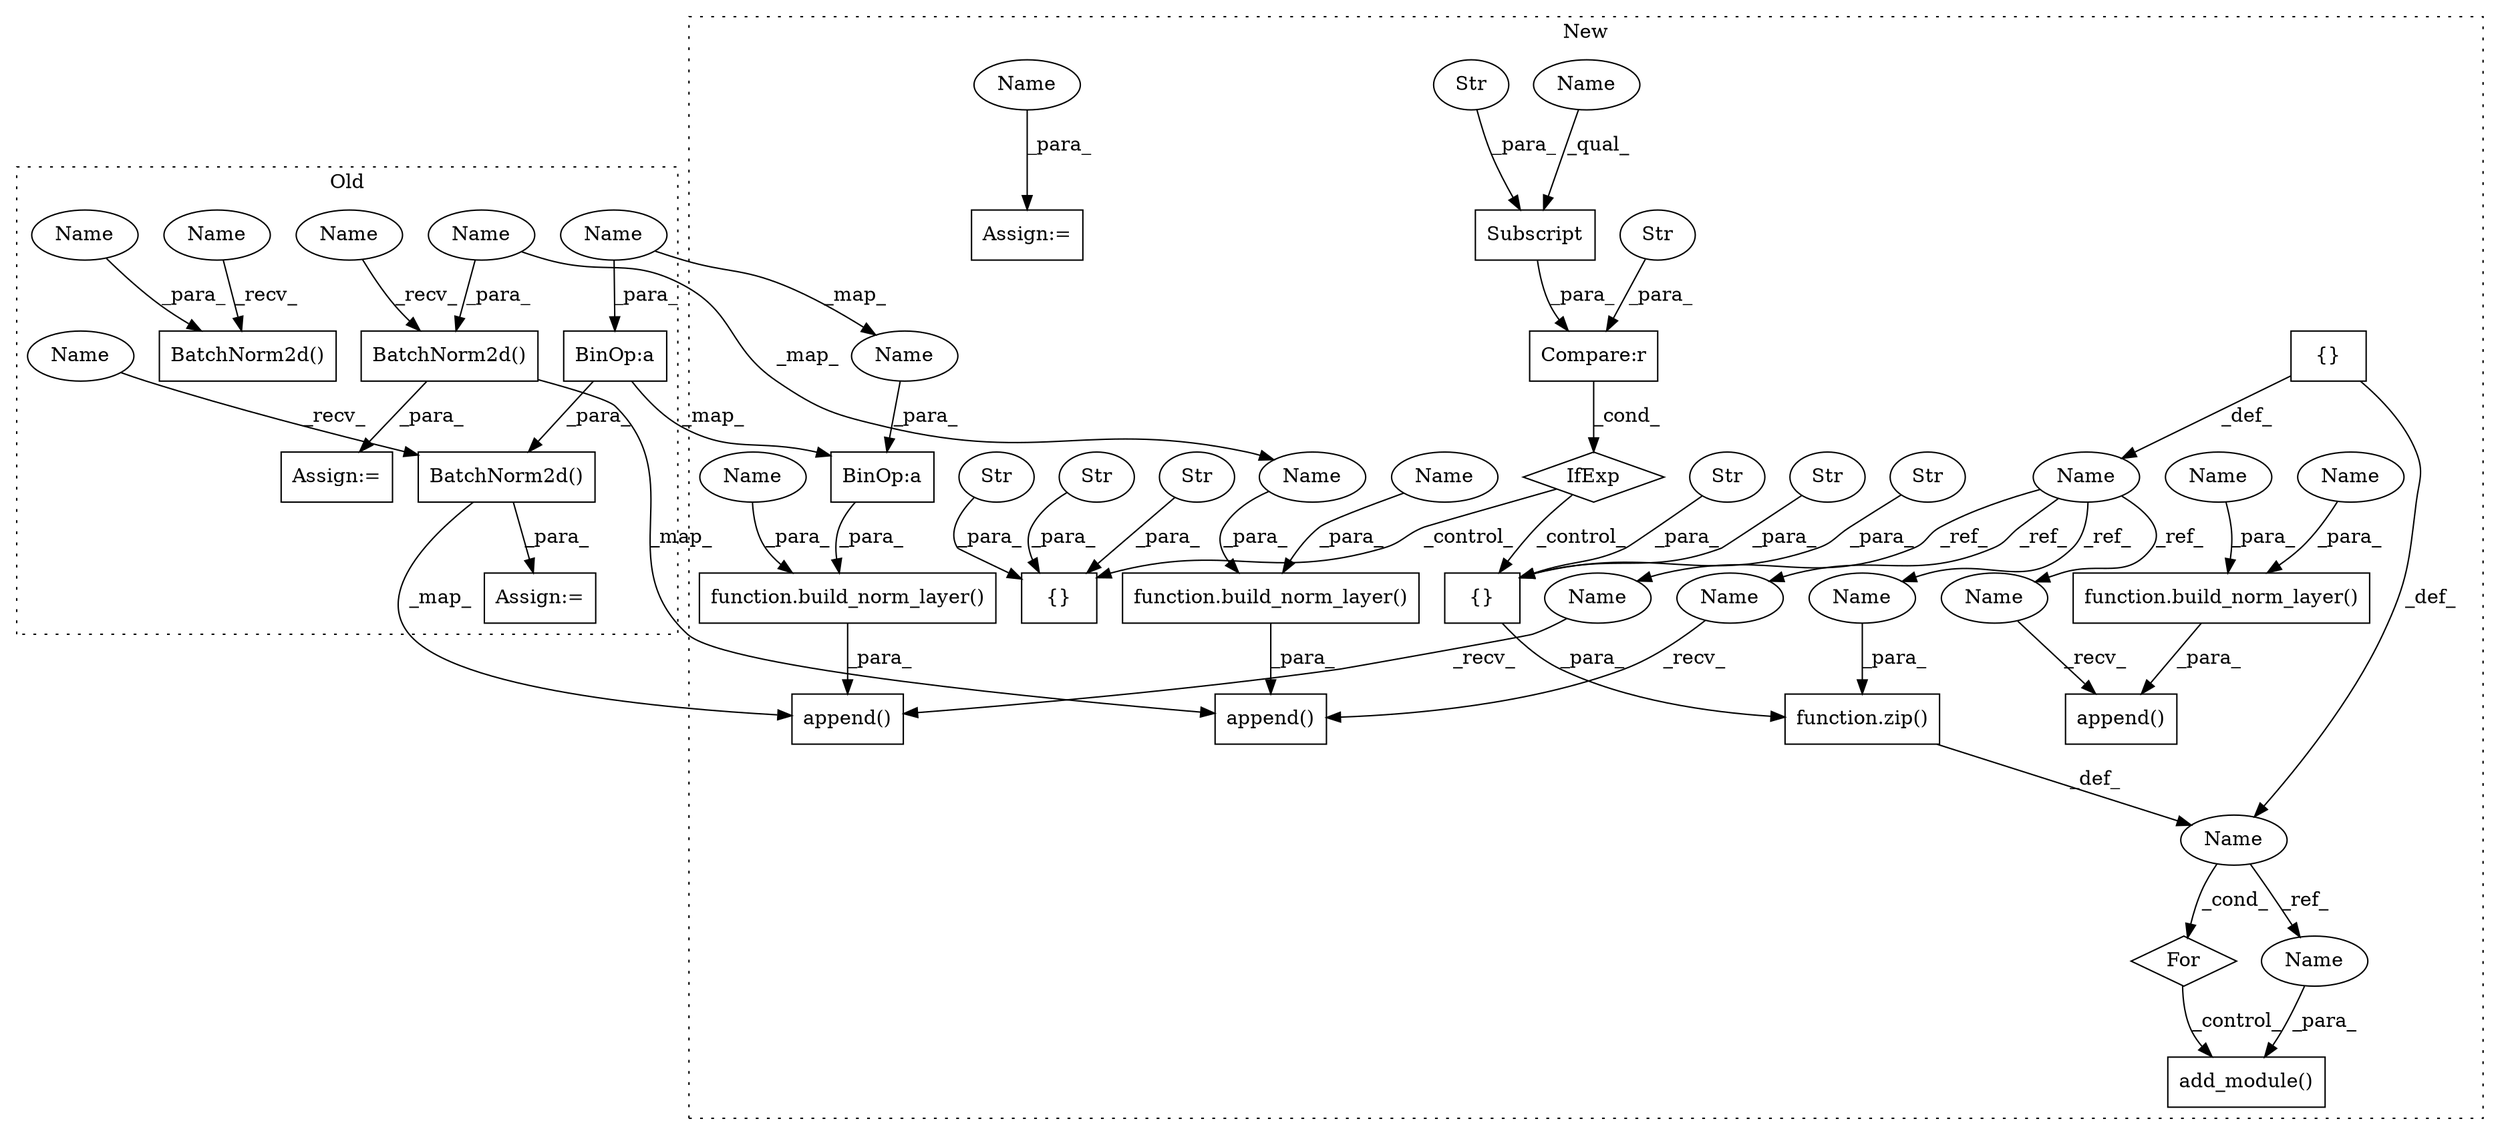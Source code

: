 digraph G {
subgraph cluster0 {
1 [label="BatchNorm2d()" a="75" s="2556,2577" l="15,1" shape="box"];
24 [label="BatchNorm2d()" a="75" s="2598,2619" l="15,1" shape="box"];
27 [label="BinOp:a" a="82" s="2765" l="3" shape="box"];
29 [label="BatchNorm2d()" a="75" s="2744,2782" l="15,1" shape="box"];
31 [label="Assign:=" a="68" s="2595" l="3" shape="box"];
32 [label="Assign:=" a="68" s="2741" l="3" shape="box"];
38 [label="Name" a="87" s="2744" l="2" shape="ellipse"];
39 [label="Name" a="87" s="2556" l="2" shape="ellipse"];
40 [label="Name" a="87" s="2598" l="2" shape="ellipse"];
41 [label="Name" a="87" s="2571" l="6" shape="ellipse"];
42 [label="Name" a="87" s="2613" l="6" shape="ellipse"];
43 [label="Name" a="87" s="2759" l="6" shape="ellipse"];
label = "Old";
style="dotted";
}
subgraph cluster1 {
2 [label="{}" a="59" s="3374,3394" l="1,0" shape="box"];
3 [label="For" a="107" s="3405,3457" l="4,14" shape="diamond"];
4 [label="function.zip()" a="75" s="3424,3456" l="4,1" shape="box"];
5 [label="{}" a="59" s="3054,3054" l="2,1" shape="box"];
6 [label="Compare:r" a="40" s="3316" l="25" shape="box"];
7 [label="Str" a="66" s="3337" l="4" shape="ellipse"];
8 [label="Str" a="66" s="3389" l="5" shape="ellipse"];
9 [label="Str" a="66" s="3375" l="5" shape="ellipse"];
10 [label="Subscript" a="63" s="3316,0" l="17,0" shape="box"];
11 [label="Str" a="66" s="3326" l="6" shape="ellipse"];
12 [label="{}" a="59" s="3291,3311" l="1,0" shape="box"];
13 [label="Str" a="66" s="3292" l="5" shape="ellipse"];
14 [label="Str" a="66" s="3306" l="5" shape="ellipse"];
15 [label="IfExp" a="51" s="3312,3341" l="4,33" shape="diamond"];
16 [label="function.build_norm_layer()" a="75" s="3148,3182" l="17,1" shape="box"];
17 [label="function.build_norm_layer()" a="75" s="3084,3118" l="17,1" shape="box"];
18 [label="append()" a="75" s="3129,3183" l="19,1" shape="box"];
19 [label="Name" a="87" s="3040" l="11" shape="ellipse"];
20 [label="add_module()" a="75" s="3471,3498" l="16,1" shape="box"];
21 [label="Name" a="87" s="3415" l="5" shape="ellipse"];
22 [label="Str" a="66" s="3299" l="5" shape="ellipse"];
23 [label="Str" a="66" s="3382" l="5" shape="ellipse"];
25 [label="append()" a="75" s="3065,3119" l="19,1" shape="box"];
26 [label="BinOp:a" a="82" s="3246" l="1" shape="box"];
28 [label="append()" a="75" s="3193,3262" l="19,1" shape="box"];
30 [label="function.build_norm_layer()" a="75" s="3212,3261" l="17,1" shape="box"];
33 [label="Assign:=" a="68" s="3799" l="3" shape="box"];
34 [label="Name" a="87" s="3129" l="11" shape="ellipse"];
35 [label="Name" a="87" s="3065" l="11" shape="ellipse"];
36 [label="Name" a="87" s="3445" l="11" shape="ellipse"];
37 [label="Name" a="87" s="3193" l="11" shape="ellipse"];
44 [label="Name" a="87" s="3802" l="9" shape="ellipse"];
45 [label="Name" a="87" s="3101" l="9" shape="ellipse"];
46 [label="Name" a="87" s="3316" l="9" shape="ellipse"];
47 [label="Name" a="87" s="3165" l="9" shape="ellipse"];
48 [label="Name" a="87" s="3229" l="9" shape="ellipse"];
49 [label="Name" a="87" s="3493" l="5" shape="ellipse"];
50 [label="Name" a="87" s="3176" l="6" shape="ellipse"];
51 [label="Name" a="87" s="3112" l="6" shape="ellipse"];
52 [label="Name" a="87" s="3240" l="6" shape="ellipse"];
label = "New";
style="dotted";
}
2 -> 4 [label="_para_"];
3 -> 20 [label="_control_"];
4 -> 21 [label="_def_"];
5 -> 21 [label="_def_"];
5 -> 19 [label="_def_"];
6 -> 15 [label="_cond_"];
7 -> 6 [label="_para_"];
8 -> 2 [label="_para_"];
9 -> 2 [label="_para_"];
10 -> 6 [label="_para_"];
11 -> 10 [label="_para_"];
13 -> 12 [label="_para_"];
14 -> 12 [label="_para_"];
15 -> 12 [label="_control_"];
15 -> 2 [label="_control_"];
16 -> 18 [label="_para_"];
17 -> 25 [label="_para_"];
19 -> 37 [label="_ref_"];
19 -> 36 [label="_ref_"];
19 -> 34 [label="_ref_"];
19 -> 35 [label="_ref_"];
21 -> 3 [label="_cond_"];
21 -> 49 [label="_ref_"];
22 -> 12 [label="_para_"];
23 -> 2 [label="_para_"];
24 -> 31 [label="_para_"];
24 -> 25 [label="_map_"];
26 -> 30 [label="_para_"];
27 -> 26 [label="_map_"];
27 -> 29 [label="_para_"];
29 -> 32 [label="_para_"];
29 -> 28 [label="_map_"];
30 -> 28 [label="_para_"];
34 -> 18 [label="_recv_"];
35 -> 25 [label="_recv_"];
36 -> 4 [label="_para_"];
37 -> 28 [label="_recv_"];
38 -> 29 [label="_recv_"];
39 -> 1 [label="_recv_"];
40 -> 24 [label="_recv_"];
41 -> 1 [label="_para_"];
42 -> 24 [label="_para_"];
42 -> 51 [label="_map_"];
43 -> 52 [label="_map_"];
43 -> 27 [label="_para_"];
44 -> 33 [label="_para_"];
45 -> 17 [label="_para_"];
46 -> 10 [label="_qual_"];
47 -> 16 [label="_para_"];
48 -> 30 [label="_para_"];
49 -> 20 [label="_para_"];
50 -> 16 [label="_para_"];
51 -> 17 [label="_para_"];
52 -> 26 [label="_para_"];
}